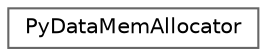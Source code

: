 digraph "Graphical Class Hierarchy"
{
 // LATEX_PDF_SIZE
  bgcolor="transparent";
  edge [fontname=Helvetica,fontsize=10,labelfontname=Helvetica,labelfontsize=10];
  node [fontname=Helvetica,fontsize=10,shape=box,height=0.2,width=0.4];
  rankdir="LR";
  Node0 [id="Node000000",label="PyDataMemAllocator",height=0.2,width=0.4,color="grey40", fillcolor="white", style="filled",URL="$d0/d76/structPyDataMemAllocator.html",tooltip=" "];
}
